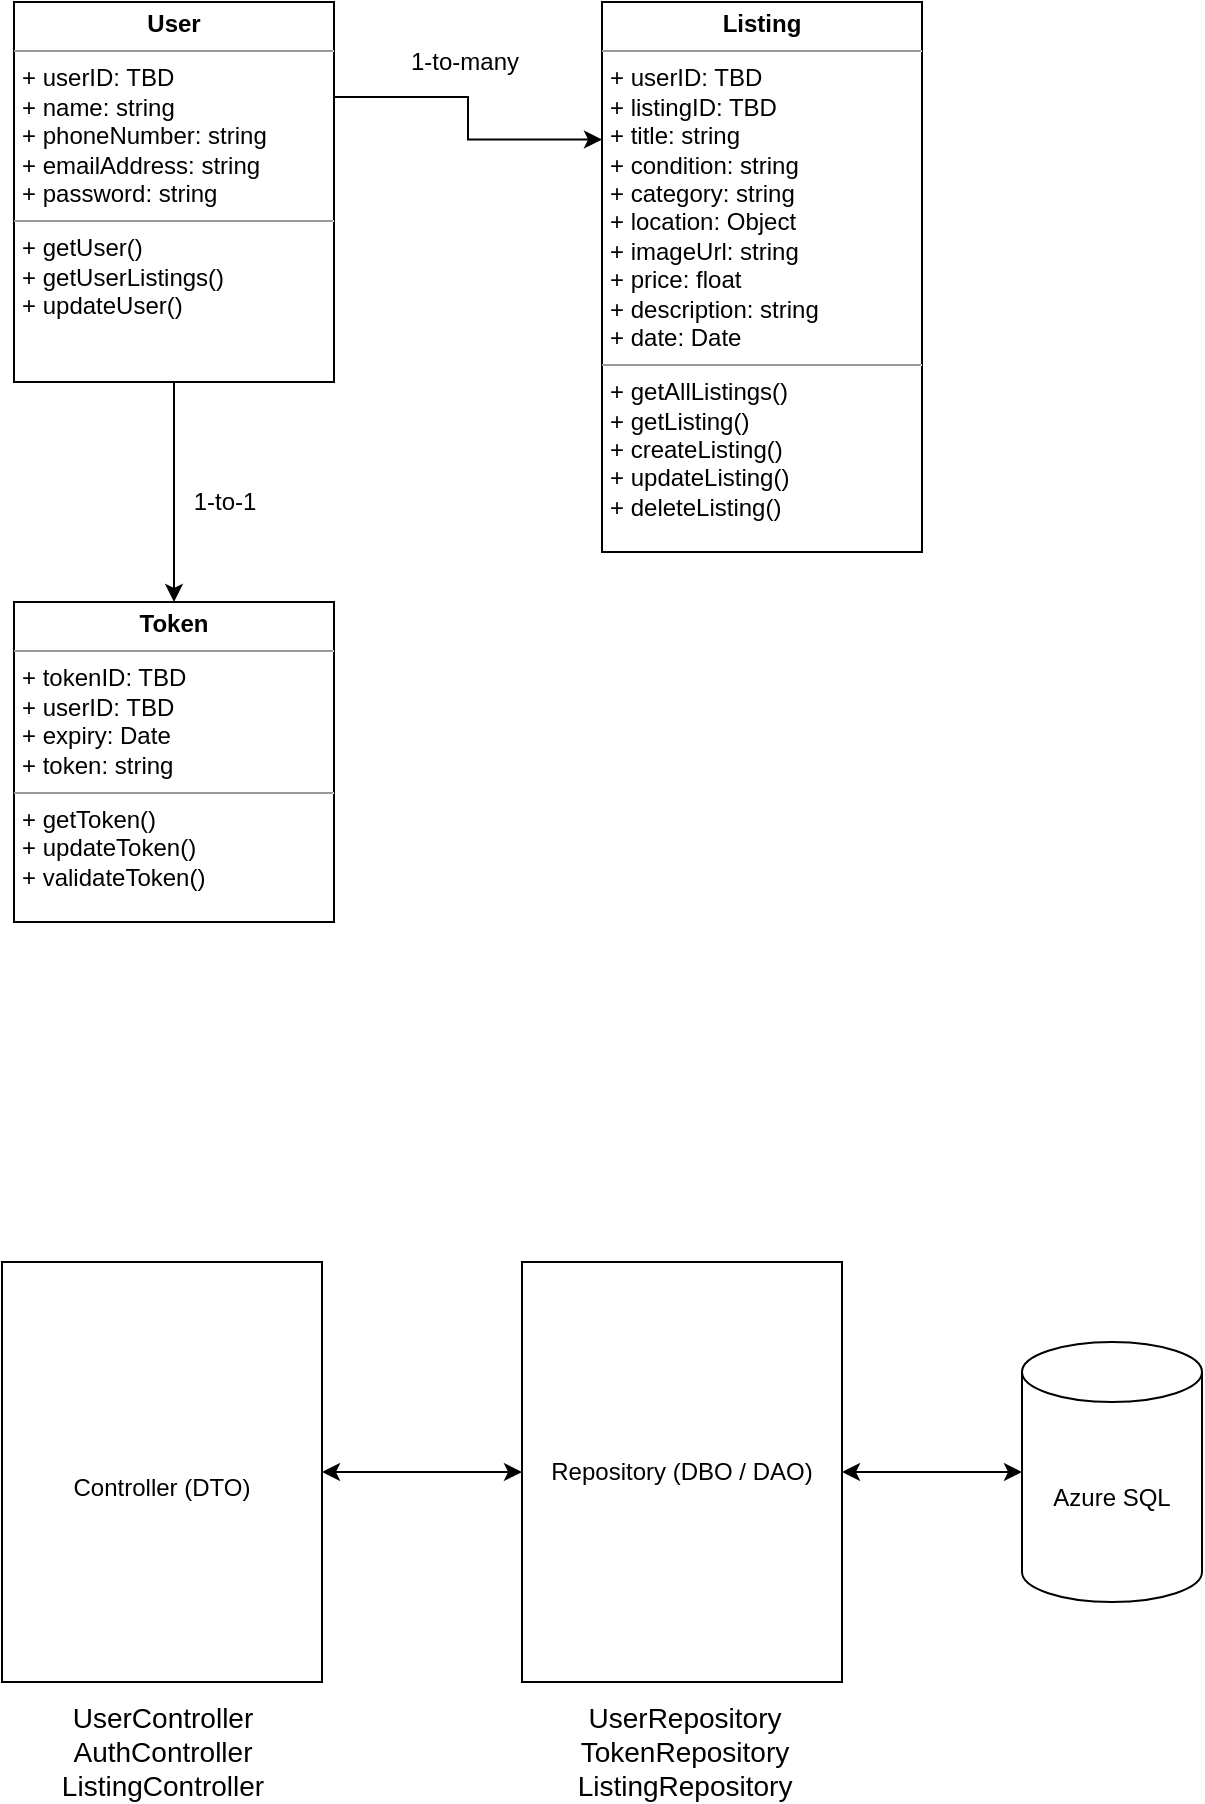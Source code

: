 <mxfile version="16.6.3" type="github">
  <diagram id="C5RBs43oDa-KdzZeNtuy" name="Page-1">
    <mxGraphModel dx="1732" dy="986" grid="1" gridSize="10" guides="1" tooltips="1" connect="1" arrows="1" fold="1" page="1" pageScale="1" pageWidth="827" pageHeight="1169" math="0" shadow="0">
      <root>
        <mxCell id="WIyWlLk6GJQsqaUBKTNV-0" />
        <mxCell id="WIyWlLk6GJQsqaUBKTNV-1" parent="WIyWlLk6GJQsqaUBKTNV-0" />
        <mxCell id="axjFOtPwWDvmPR-CUZJp-14" style="edgeStyle=orthogonalEdgeStyle;rounded=0;orthogonalLoop=1;jettySize=auto;html=1;exitX=1;exitY=0.25;exitDx=0;exitDy=0;entryX=0;entryY=0.25;entryDx=0;entryDy=0;" edge="1" parent="WIyWlLk6GJQsqaUBKTNV-1" source="axjFOtPwWDvmPR-CUZJp-16" target="axjFOtPwWDvmPR-CUZJp-17">
          <mxGeometry relative="1" as="geometry" />
        </mxCell>
        <mxCell id="axjFOtPwWDvmPR-CUZJp-15" style="edgeStyle=orthogonalEdgeStyle;rounded=0;orthogonalLoop=1;jettySize=auto;html=1;exitX=0.5;exitY=1;exitDx=0;exitDy=0;entryX=0.5;entryY=0;entryDx=0;entryDy=0;" edge="1" parent="WIyWlLk6GJQsqaUBKTNV-1" source="axjFOtPwWDvmPR-CUZJp-16" target="axjFOtPwWDvmPR-CUZJp-18">
          <mxGeometry relative="1" as="geometry" />
        </mxCell>
        <mxCell id="axjFOtPwWDvmPR-CUZJp-16" value="&lt;p style=&quot;margin: 0px ; margin-top: 4px ; text-align: center&quot;&gt;&lt;b&gt;User&lt;/b&gt;&lt;/p&gt;&lt;hr size=&quot;1&quot;&gt;&lt;p style=&quot;margin: 0px ; margin-left: 4px&quot;&gt;+ userID: TBD&lt;/p&gt;&lt;p style=&quot;margin: 0px ; margin-left: 4px&quot;&gt;+ name: string&lt;/p&gt;&lt;p style=&quot;margin: 0px ; margin-left: 4px&quot;&gt;+ phoneNumber: string&lt;/p&gt;&lt;p style=&quot;margin: 0px ; margin-left: 4px&quot;&gt;+ emailAddress: string&lt;/p&gt;&lt;p style=&quot;margin: 0px ; margin-left: 4px&quot;&gt;+ password: string&lt;/p&gt;&lt;hr size=&quot;1&quot;&gt;&lt;p style=&quot;margin: 0px ; margin-left: 4px&quot;&gt;+ getUser()&lt;/p&gt;&lt;p style=&quot;margin: 0px ; margin-left: 4px&quot;&gt;+ getUserListings()&lt;/p&gt;&lt;p style=&quot;margin: 0px ; margin-left: 4px&quot;&gt;+ updateUser()&lt;/p&gt;" style="verticalAlign=top;align=left;overflow=fill;fontSize=12;fontFamily=Helvetica;html=1;" vertex="1" parent="WIyWlLk6GJQsqaUBKTNV-1">
          <mxGeometry x="120" y="80" width="160" height="190" as="geometry" />
        </mxCell>
        <mxCell id="axjFOtPwWDvmPR-CUZJp-17" value="&lt;p style=&quot;margin: 0px ; margin-top: 4px ; text-align: center&quot;&gt;&lt;b&gt;Listing&lt;/b&gt;&lt;/p&gt;&lt;hr size=&quot;1&quot;&gt;&lt;p style=&quot;margin: 0px ; margin-left: 4px&quot;&gt;+ userID: TBD&lt;/p&gt;&lt;p style=&quot;margin: 0px ; margin-left: 4px&quot;&gt;+ listingID: TBD&lt;br&gt;&lt;/p&gt;&lt;p style=&quot;margin: 0px ; margin-left: 4px&quot;&gt;+ title: string&lt;/p&gt;&lt;p style=&quot;margin: 0px ; margin-left: 4px&quot;&gt;+ condition: string&lt;/p&gt;&lt;p style=&quot;margin: 0px ; margin-left: 4px&quot;&gt;+ category: string&lt;/p&gt;&lt;p style=&quot;margin: 0px ; margin-left: 4px&quot;&gt;+ location: Object&lt;/p&gt;&lt;p style=&quot;margin: 0px ; margin-left: 4px&quot;&gt;+ imageUrl: string&lt;/p&gt;&lt;p style=&quot;margin: 0px ; margin-left: 4px&quot;&gt;+ price: float&lt;/p&gt;&lt;p style=&quot;margin: 0px ; margin-left: 4px&quot;&gt;+ description: string&lt;/p&gt;&lt;p style=&quot;margin: 0px ; margin-left: 4px&quot;&gt;+ date: Date&lt;/p&gt;&lt;hr size=&quot;1&quot;&gt;&lt;p style=&quot;margin: 0px ; margin-left: 4px&quot;&gt;+ getAllListings()&lt;br&gt;&lt;/p&gt;&lt;p style=&quot;margin: 0px ; margin-left: 4px&quot;&gt;+ getListing()&lt;/p&gt;&lt;p style=&quot;margin: 0px ; margin-left: 4px&quot;&gt;+ createListing()&lt;/p&gt;&lt;p style=&quot;margin: 0px ; margin-left: 4px&quot;&gt;+ updateListing()&lt;/p&gt;&lt;p style=&quot;margin: 0px ; margin-left: 4px&quot;&gt;+ deleteListing()&lt;/p&gt;" style="verticalAlign=top;align=left;overflow=fill;fontSize=12;fontFamily=Helvetica;html=1;" vertex="1" parent="WIyWlLk6GJQsqaUBKTNV-1">
          <mxGeometry x="414" y="80" width="160" height="275" as="geometry" />
        </mxCell>
        <mxCell id="axjFOtPwWDvmPR-CUZJp-18" value="&lt;p style=&quot;margin: 0px ; margin-top: 4px ; text-align: center&quot;&gt;&lt;b&gt;Token&lt;/b&gt;&lt;/p&gt;&lt;hr size=&quot;1&quot;&gt;&lt;p style=&quot;margin: 0px ; margin-left: 4px&quot;&gt;+ tokenID: TBD&lt;/p&gt;&lt;p style=&quot;margin: 0px ; margin-left: 4px&quot;&gt;+ userID: TBD&lt;/p&gt;&lt;p style=&quot;margin: 0px ; margin-left: 4px&quot;&gt;+ expiry: Date&lt;/p&gt;&lt;p style=&quot;margin: 0px ; margin-left: 4px&quot;&gt;+ token: string&lt;/p&gt;&lt;hr size=&quot;1&quot;&gt;&lt;p style=&quot;margin: 0px ; margin-left: 4px&quot;&gt;+ getToken()&lt;/p&gt;&lt;p style=&quot;margin: 0px ; margin-left: 4px&quot;&gt;+ updateToken()&lt;/p&gt;&lt;p style=&quot;margin: 0px ; margin-left: 4px&quot;&gt;+ validateToken()&lt;/p&gt;" style="verticalAlign=top;align=left;overflow=fill;fontSize=12;fontFamily=Helvetica;html=1;" vertex="1" parent="WIyWlLk6GJQsqaUBKTNV-1">
          <mxGeometry x="120" y="380" width="160" height="160" as="geometry" />
        </mxCell>
        <mxCell id="axjFOtPwWDvmPR-CUZJp-19" value="1-to-many" style="text;html=1;align=center;verticalAlign=middle;resizable=0;points=[];autosize=1;strokeColor=none;fillColor=none;" vertex="1" parent="WIyWlLk6GJQsqaUBKTNV-1">
          <mxGeometry x="310" y="100" width="70" height="20" as="geometry" />
        </mxCell>
        <mxCell id="axjFOtPwWDvmPR-CUZJp-20" value="1-to-1" style="text;html=1;align=center;verticalAlign=middle;resizable=0;points=[];autosize=1;strokeColor=none;fillColor=none;" vertex="1" parent="WIyWlLk6GJQsqaUBKTNV-1">
          <mxGeometry x="200" y="320" width="50" height="20" as="geometry" />
        </mxCell>
        <mxCell id="axjFOtPwWDvmPR-CUZJp-21" value="&lt;br&gt;Controller (DTO)" style="rounded=0;whiteSpace=wrap;html=1;" vertex="1" parent="WIyWlLk6GJQsqaUBKTNV-1">
          <mxGeometry x="114" y="710" width="160" height="210" as="geometry" />
        </mxCell>
        <mxCell id="axjFOtPwWDvmPR-CUZJp-22" value="Repository (DBO / DAO)" style="rounded=0;whiteSpace=wrap;html=1;" vertex="1" parent="WIyWlLk6GJQsqaUBKTNV-1">
          <mxGeometry x="374" y="710" width="160" height="210" as="geometry" />
        </mxCell>
        <mxCell id="axjFOtPwWDvmPR-CUZJp-23" value="Azure SQL" style="shape=cylinder3;whiteSpace=wrap;html=1;boundedLbl=1;backgroundOutline=1;size=15;" vertex="1" parent="WIyWlLk6GJQsqaUBKTNV-1">
          <mxGeometry x="624" y="750" width="90" height="130" as="geometry" />
        </mxCell>
        <mxCell id="axjFOtPwWDvmPR-CUZJp-24" value="" style="endArrow=classic;startArrow=classic;html=1;rounded=0;entryX=0;entryY=0.5;entryDx=0;entryDy=0;entryPerimeter=0;exitX=1;exitY=0.5;exitDx=0;exitDy=0;" edge="1" parent="WIyWlLk6GJQsqaUBKTNV-1" source="axjFOtPwWDvmPR-CUZJp-22" target="axjFOtPwWDvmPR-CUZJp-23">
          <mxGeometry width="50" height="50" relative="1" as="geometry">
            <mxPoint x="384" y="900" as="sourcePoint" />
            <mxPoint x="434" y="850" as="targetPoint" />
          </mxGeometry>
        </mxCell>
        <mxCell id="axjFOtPwWDvmPR-CUZJp-25" value="" style="endArrow=classic;startArrow=classic;html=1;rounded=0;exitX=1;exitY=0.5;exitDx=0;exitDy=0;entryX=0;entryY=0.5;entryDx=0;entryDy=0;" edge="1" parent="WIyWlLk6GJQsqaUBKTNV-1" source="axjFOtPwWDvmPR-CUZJp-21" target="axjFOtPwWDvmPR-CUZJp-22">
          <mxGeometry width="50" height="50" relative="1" as="geometry">
            <mxPoint x="384" y="900" as="sourcePoint" />
            <mxPoint x="434" y="850" as="targetPoint" />
          </mxGeometry>
        </mxCell>
        <mxCell id="axjFOtPwWDvmPR-CUZJp-26" value="&lt;font style=&quot;font-size: 14px&quot;&gt;UserController&lt;br&gt;AuthController&lt;br&gt;ListingController&lt;/font&gt;" style="text;html=1;align=center;verticalAlign=middle;resizable=0;points=[];autosize=1;strokeColor=none;fillColor=none;" vertex="1" parent="WIyWlLk6GJQsqaUBKTNV-1">
          <mxGeometry x="134" y="930" width="120" height="50" as="geometry" />
        </mxCell>
        <mxCell id="axjFOtPwWDvmPR-CUZJp-27" value="&lt;font style=&quot;font-size: 14px&quot;&gt;UserRepository&lt;br&gt;TokenRepository&lt;br&gt;ListingRepository&lt;/font&gt;" style="text;html=1;align=center;verticalAlign=middle;resizable=0;points=[];autosize=1;strokeColor=none;fillColor=none;" vertex="1" parent="WIyWlLk6GJQsqaUBKTNV-1">
          <mxGeometry x="395" y="930" width="120" height="50" as="geometry" />
        </mxCell>
      </root>
    </mxGraphModel>
  </diagram>
</mxfile>
